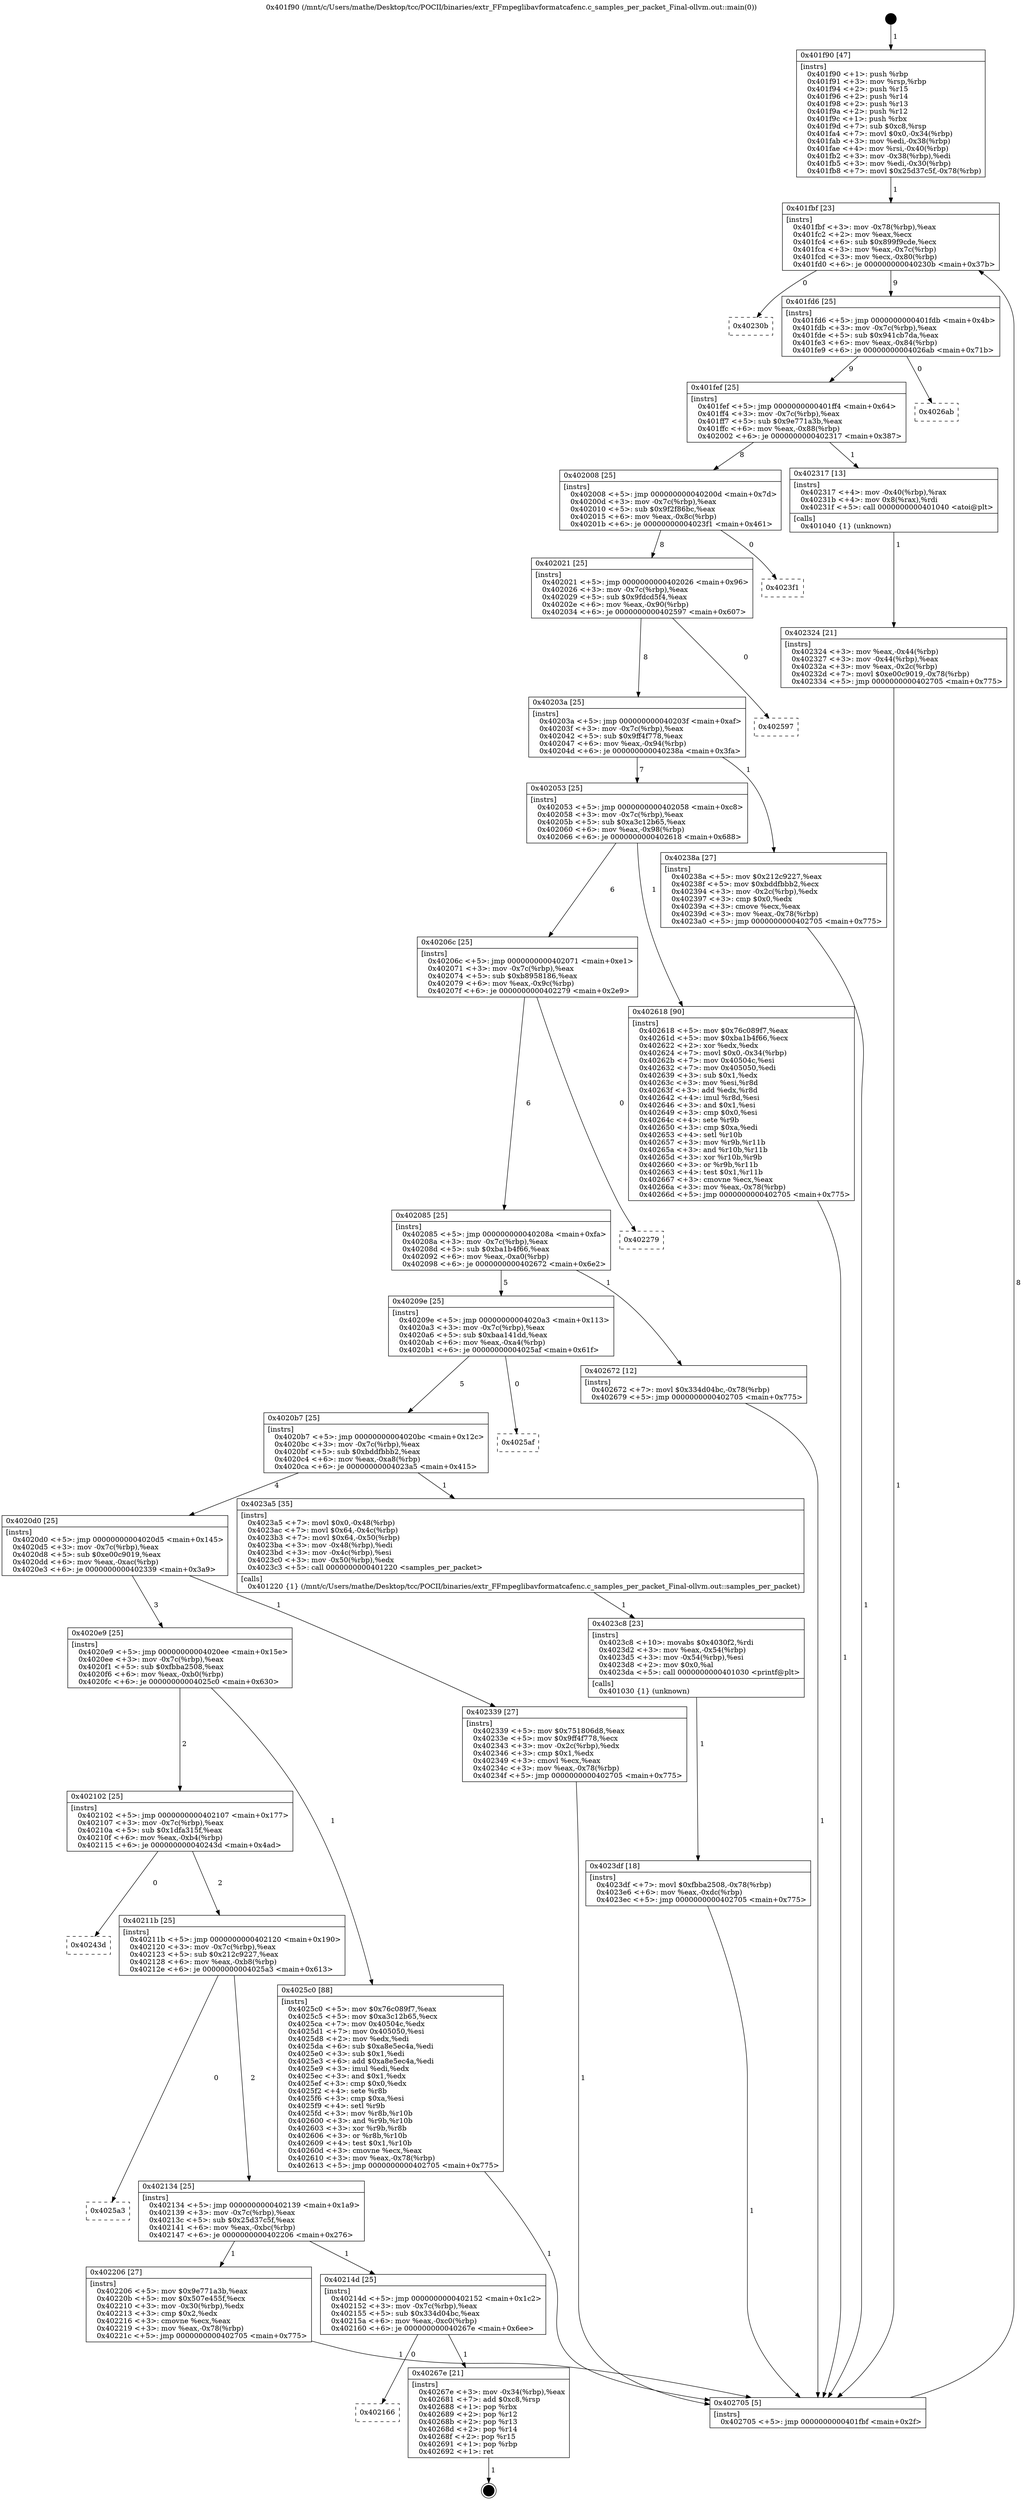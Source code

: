 digraph "0x401f90" {
  label = "0x401f90 (/mnt/c/Users/mathe/Desktop/tcc/POCII/binaries/extr_FFmpeglibavformatcafenc.c_samples_per_packet_Final-ollvm.out::main(0))"
  labelloc = "t"
  node[shape=record]

  Entry [label="",width=0.3,height=0.3,shape=circle,fillcolor=black,style=filled]
  "0x401fbf" [label="{
     0x401fbf [23]\l
     | [instrs]\l
     &nbsp;&nbsp;0x401fbf \<+3\>: mov -0x78(%rbp),%eax\l
     &nbsp;&nbsp;0x401fc2 \<+2\>: mov %eax,%ecx\l
     &nbsp;&nbsp;0x401fc4 \<+6\>: sub $0x899f9cde,%ecx\l
     &nbsp;&nbsp;0x401fca \<+3\>: mov %eax,-0x7c(%rbp)\l
     &nbsp;&nbsp;0x401fcd \<+3\>: mov %ecx,-0x80(%rbp)\l
     &nbsp;&nbsp;0x401fd0 \<+6\>: je 000000000040230b \<main+0x37b\>\l
  }"]
  "0x40230b" [label="{
     0x40230b\l
  }", style=dashed]
  "0x401fd6" [label="{
     0x401fd6 [25]\l
     | [instrs]\l
     &nbsp;&nbsp;0x401fd6 \<+5\>: jmp 0000000000401fdb \<main+0x4b\>\l
     &nbsp;&nbsp;0x401fdb \<+3\>: mov -0x7c(%rbp),%eax\l
     &nbsp;&nbsp;0x401fde \<+5\>: sub $0x941cb7da,%eax\l
     &nbsp;&nbsp;0x401fe3 \<+6\>: mov %eax,-0x84(%rbp)\l
     &nbsp;&nbsp;0x401fe9 \<+6\>: je 00000000004026ab \<main+0x71b\>\l
  }"]
  Exit [label="",width=0.3,height=0.3,shape=circle,fillcolor=black,style=filled,peripheries=2]
  "0x4026ab" [label="{
     0x4026ab\l
  }", style=dashed]
  "0x401fef" [label="{
     0x401fef [25]\l
     | [instrs]\l
     &nbsp;&nbsp;0x401fef \<+5\>: jmp 0000000000401ff4 \<main+0x64\>\l
     &nbsp;&nbsp;0x401ff4 \<+3\>: mov -0x7c(%rbp),%eax\l
     &nbsp;&nbsp;0x401ff7 \<+5\>: sub $0x9e771a3b,%eax\l
     &nbsp;&nbsp;0x401ffc \<+6\>: mov %eax,-0x88(%rbp)\l
     &nbsp;&nbsp;0x402002 \<+6\>: je 0000000000402317 \<main+0x387\>\l
  }"]
  "0x402166" [label="{
     0x402166\l
  }", style=dashed]
  "0x402317" [label="{
     0x402317 [13]\l
     | [instrs]\l
     &nbsp;&nbsp;0x402317 \<+4\>: mov -0x40(%rbp),%rax\l
     &nbsp;&nbsp;0x40231b \<+4\>: mov 0x8(%rax),%rdi\l
     &nbsp;&nbsp;0x40231f \<+5\>: call 0000000000401040 \<atoi@plt\>\l
     | [calls]\l
     &nbsp;&nbsp;0x401040 \{1\} (unknown)\l
  }"]
  "0x402008" [label="{
     0x402008 [25]\l
     | [instrs]\l
     &nbsp;&nbsp;0x402008 \<+5\>: jmp 000000000040200d \<main+0x7d\>\l
     &nbsp;&nbsp;0x40200d \<+3\>: mov -0x7c(%rbp),%eax\l
     &nbsp;&nbsp;0x402010 \<+5\>: sub $0x9f2f86bc,%eax\l
     &nbsp;&nbsp;0x402015 \<+6\>: mov %eax,-0x8c(%rbp)\l
     &nbsp;&nbsp;0x40201b \<+6\>: je 00000000004023f1 \<main+0x461\>\l
  }"]
  "0x40267e" [label="{
     0x40267e [21]\l
     | [instrs]\l
     &nbsp;&nbsp;0x40267e \<+3\>: mov -0x34(%rbp),%eax\l
     &nbsp;&nbsp;0x402681 \<+7\>: add $0xc8,%rsp\l
     &nbsp;&nbsp;0x402688 \<+1\>: pop %rbx\l
     &nbsp;&nbsp;0x402689 \<+2\>: pop %r12\l
     &nbsp;&nbsp;0x40268b \<+2\>: pop %r13\l
     &nbsp;&nbsp;0x40268d \<+2\>: pop %r14\l
     &nbsp;&nbsp;0x40268f \<+2\>: pop %r15\l
     &nbsp;&nbsp;0x402691 \<+1\>: pop %rbp\l
     &nbsp;&nbsp;0x402692 \<+1\>: ret\l
  }"]
  "0x4023f1" [label="{
     0x4023f1\l
  }", style=dashed]
  "0x402021" [label="{
     0x402021 [25]\l
     | [instrs]\l
     &nbsp;&nbsp;0x402021 \<+5\>: jmp 0000000000402026 \<main+0x96\>\l
     &nbsp;&nbsp;0x402026 \<+3\>: mov -0x7c(%rbp),%eax\l
     &nbsp;&nbsp;0x402029 \<+5\>: sub $0x9fdcd5f4,%eax\l
     &nbsp;&nbsp;0x40202e \<+6\>: mov %eax,-0x90(%rbp)\l
     &nbsp;&nbsp;0x402034 \<+6\>: je 0000000000402597 \<main+0x607\>\l
  }"]
  "0x4023df" [label="{
     0x4023df [18]\l
     | [instrs]\l
     &nbsp;&nbsp;0x4023df \<+7\>: movl $0xfbba2508,-0x78(%rbp)\l
     &nbsp;&nbsp;0x4023e6 \<+6\>: mov %eax,-0xdc(%rbp)\l
     &nbsp;&nbsp;0x4023ec \<+5\>: jmp 0000000000402705 \<main+0x775\>\l
  }"]
  "0x402597" [label="{
     0x402597\l
  }", style=dashed]
  "0x40203a" [label="{
     0x40203a [25]\l
     | [instrs]\l
     &nbsp;&nbsp;0x40203a \<+5\>: jmp 000000000040203f \<main+0xaf\>\l
     &nbsp;&nbsp;0x40203f \<+3\>: mov -0x7c(%rbp),%eax\l
     &nbsp;&nbsp;0x402042 \<+5\>: sub $0x9ff4f778,%eax\l
     &nbsp;&nbsp;0x402047 \<+6\>: mov %eax,-0x94(%rbp)\l
     &nbsp;&nbsp;0x40204d \<+6\>: je 000000000040238a \<main+0x3fa\>\l
  }"]
  "0x4023c8" [label="{
     0x4023c8 [23]\l
     | [instrs]\l
     &nbsp;&nbsp;0x4023c8 \<+10\>: movabs $0x4030f2,%rdi\l
     &nbsp;&nbsp;0x4023d2 \<+3\>: mov %eax,-0x54(%rbp)\l
     &nbsp;&nbsp;0x4023d5 \<+3\>: mov -0x54(%rbp),%esi\l
     &nbsp;&nbsp;0x4023d8 \<+2\>: mov $0x0,%al\l
     &nbsp;&nbsp;0x4023da \<+5\>: call 0000000000401030 \<printf@plt\>\l
     | [calls]\l
     &nbsp;&nbsp;0x401030 \{1\} (unknown)\l
  }"]
  "0x40238a" [label="{
     0x40238a [27]\l
     | [instrs]\l
     &nbsp;&nbsp;0x40238a \<+5\>: mov $0x212c9227,%eax\l
     &nbsp;&nbsp;0x40238f \<+5\>: mov $0xbddfbbb2,%ecx\l
     &nbsp;&nbsp;0x402394 \<+3\>: mov -0x2c(%rbp),%edx\l
     &nbsp;&nbsp;0x402397 \<+3\>: cmp $0x0,%edx\l
     &nbsp;&nbsp;0x40239a \<+3\>: cmove %ecx,%eax\l
     &nbsp;&nbsp;0x40239d \<+3\>: mov %eax,-0x78(%rbp)\l
     &nbsp;&nbsp;0x4023a0 \<+5\>: jmp 0000000000402705 \<main+0x775\>\l
  }"]
  "0x402053" [label="{
     0x402053 [25]\l
     | [instrs]\l
     &nbsp;&nbsp;0x402053 \<+5\>: jmp 0000000000402058 \<main+0xc8\>\l
     &nbsp;&nbsp;0x402058 \<+3\>: mov -0x7c(%rbp),%eax\l
     &nbsp;&nbsp;0x40205b \<+5\>: sub $0xa3c12b65,%eax\l
     &nbsp;&nbsp;0x402060 \<+6\>: mov %eax,-0x98(%rbp)\l
     &nbsp;&nbsp;0x402066 \<+6\>: je 0000000000402618 \<main+0x688\>\l
  }"]
  "0x402324" [label="{
     0x402324 [21]\l
     | [instrs]\l
     &nbsp;&nbsp;0x402324 \<+3\>: mov %eax,-0x44(%rbp)\l
     &nbsp;&nbsp;0x402327 \<+3\>: mov -0x44(%rbp),%eax\l
     &nbsp;&nbsp;0x40232a \<+3\>: mov %eax,-0x2c(%rbp)\l
     &nbsp;&nbsp;0x40232d \<+7\>: movl $0xe00c9019,-0x78(%rbp)\l
     &nbsp;&nbsp;0x402334 \<+5\>: jmp 0000000000402705 \<main+0x775\>\l
  }"]
  "0x402618" [label="{
     0x402618 [90]\l
     | [instrs]\l
     &nbsp;&nbsp;0x402618 \<+5\>: mov $0x76c089f7,%eax\l
     &nbsp;&nbsp;0x40261d \<+5\>: mov $0xba1b4f66,%ecx\l
     &nbsp;&nbsp;0x402622 \<+2\>: xor %edx,%edx\l
     &nbsp;&nbsp;0x402624 \<+7\>: movl $0x0,-0x34(%rbp)\l
     &nbsp;&nbsp;0x40262b \<+7\>: mov 0x40504c,%esi\l
     &nbsp;&nbsp;0x402632 \<+7\>: mov 0x405050,%edi\l
     &nbsp;&nbsp;0x402639 \<+3\>: sub $0x1,%edx\l
     &nbsp;&nbsp;0x40263c \<+3\>: mov %esi,%r8d\l
     &nbsp;&nbsp;0x40263f \<+3\>: add %edx,%r8d\l
     &nbsp;&nbsp;0x402642 \<+4\>: imul %r8d,%esi\l
     &nbsp;&nbsp;0x402646 \<+3\>: and $0x1,%esi\l
     &nbsp;&nbsp;0x402649 \<+3\>: cmp $0x0,%esi\l
     &nbsp;&nbsp;0x40264c \<+4\>: sete %r9b\l
     &nbsp;&nbsp;0x402650 \<+3\>: cmp $0xa,%edi\l
     &nbsp;&nbsp;0x402653 \<+4\>: setl %r10b\l
     &nbsp;&nbsp;0x402657 \<+3\>: mov %r9b,%r11b\l
     &nbsp;&nbsp;0x40265a \<+3\>: and %r10b,%r11b\l
     &nbsp;&nbsp;0x40265d \<+3\>: xor %r10b,%r9b\l
     &nbsp;&nbsp;0x402660 \<+3\>: or %r9b,%r11b\l
     &nbsp;&nbsp;0x402663 \<+4\>: test $0x1,%r11b\l
     &nbsp;&nbsp;0x402667 \<+3\>: cmovne %ecx,%eax\l
     &nbsp;&nbsp;0x40266a \<+3\>: mov %eax,-0x78(%rbp)\l
     &nbsp;&nbsp;0x40266d \<+5\>: jmp 0000000000402705 \<main+0x775\>\l
  }"]
  "0x40206c" [label="{
     0x40206c [25]\l
     | [instrs]\l
     &nbsp;&nbsp;0x40206c \<+5\>: jmp 0000000000402071 \<main+0xe1\>\l
     &nbsp;&nbsp;0x402071 \<+3\>: mov -0x7c(%rbp),%eax\l
     &nbsp;&nbsp;0x402074 \<+5\>: sub $0xb8958186,%eax\l
     &nbsp;&nbsp;0x402079 \<+6\>: mov %eax,-0x9c(%rbp)\l
     &nbsp;&nbsp;0x40207f \<+6\>: je 0000000000402279 \<main+0x2e9\>\l
  }"]
  "0x401f90" [label="{
     0x401f90 [47]\l
     | [instrs]\l
     &nbsp;&nbsp;0x401f90 \<+1\>: push %rbp\l
     &nbsp;&nbsp;0x401f91 \<+3\>: mov %rsp,%rbp\l
     &nbsp;&nbsp;0x401f94 \<+2\>: push %r15\l
     &nbsp;&nbsp;0x401f96 \<+2\>: push %r14\l
     &nbsp;&nbsp;0x401f98 \<+2\>: push %r13\l
     &nbsp;&nbsp;0x401f9a \<+2\>: push %r12\l
     &nbsp;&nbsp;0x401f9c \<+1\>: push %rbx\l
     &nbsp;&nbsp;0x401f9d \<+7\>: sub $0xc8,%rsp\l
     &nbsp;&nbsp;0x401fa4 \<+7\>: movl $0x0,-0x34(%rbp)\l
     &nbsp;&nbsp;0x401fab \<+3\>: mov %edi,-0x38(%rbp)\l
     &nbsp;&nbsp;0x401fae \<+4\>: mov %rsi,-0x40(%rbp)\l
     &nbsp;&nbsp;0x401fb2 \<+3\>: mov -0x38(%rbp),%edi\l
     &nbsp;&nbsp;0x401fb5 \<+3\>: mov %edi,-0x30(%rbp)\l
     &nbsp;&nbsp;0x401fb8 \<+7\>: movl $0x25d37c5f,-0x78(%rbp)\l
  }"]
  "0x402279" [label="{
     0x402279\l
  }", style=dashed]
  "0x402085" [label="{
     0x402085 [25]\l
     | [instrs]\l
     &nbsp;&nbsp;0x402085 \<+5\>: jmp 000000000040208a \<main+0xfa\>\l
     &nbsp;&nbsp;0x40208a \<+3\>: mov -0x7c(%rbp),%eax\l
     &nbsp;&nbsp;0x40208d \<+5\>: sub $0xba1b4f66,%eax\l
     &nbsp;&nbsp;0x402092 \<+6\>: mov %eax,-0xa0(%rbp)\l
     &nbsp;&nbsp;0x402098 \<+6\>: je 0000000000402672 \<main+0x6e2\>\l
  }"]
  "0x402705" [label="{
     0x402705 [5]\l
     | [instrs]\l
     &nbsp;&nbsp;0x402705 \<+5\>: jmp 0000000000401fbf \<main+0x2f\>\l
  }"]
  "0x402672" [label="{
     0x402672 [12]\l
     | [instrs]\l
     &nbsp;&nbsp;0x402672 \<+7\>: movl $0x334d04bc,-0x78(%rbp)\l
     &nbsp;&nbsp;0x402679 \<+5\>: jmp 0000000000402705 \<main+0x775\>\l
  }"]
  "0x40209e" [label="{
     0x40209e [25]\l
     | [instrs]\l
     &nbsp;&nbsp;0x40209e \<+5\>: jmp 00000000004020a3 \<main+0x113\>\l
     &nbsp;&nbsp;0x4020a3 \<+3\>: mov -0x7c(%rbp),%eax\l
     &nbsp;&nbsp;0x4020a6 \<+5\>: sub $0xbaa141dd,%eax\l
     &nbsp;&nbsp;0x4020ab \<+6\>: mov %eax,-0xa4(%rbp)\l
     &nbsp;&nbsp;0x4020b1 \<+6\>: je 00000000004025af \<main+0x61f\>\l
  }"]
  "0x40214d" [label="{
     0x40214d [25]\l
     | [instrs]\l
     &nbsp;&nbsp;0x40214d \<+5\>: jmp 0000000000402152 \<main+0x1c2\>\l
     &nbsp;&nbsp;0x402152 \<+3\>: mov -0x7c(%rbp),%eax\l
     &nbsp;&nbsp;0x402155 \<+5\>: sub $0x334d04bc,%eax\l
     &nbsp;&nbsp;0x40215a \<+6\>: mov %eax,-0xc0(%rbp)\l
     &nbsp;&nbsp;0x402160 \<+6\>: je 000000000040267e \<main+0x6ee\>\l
  }"]
  "0x4025af" [label="{
     0x4025af\l
  }", style=dashed]
  "0x4020b7" [label="{
     0x4020b7 [25]\l
     | [instrs]\l
     &nbsp;&nbsp;0x4020b7 \<+5\>: jmp 00000000004020bc \<main+0x12c\>\l
     &nbsp;&nbsp;0x4020bc \<+3\>: mov -0x7c(%rbp),%eax\l
     &nbsp;&nbsp;0x4020bf \<+5\>: sub $0xbddfbbb2,%eax\l
     &nbsp;&nbsp;0x4020c4 \<+6\>: mov %eax,-0xa8(%rbp)\l
     &nbsp;&nbsp;0x4020ca \<+6\>: je 00000000004023a5 \<main+0x415\>\l
  }"]
  "0x402206" [label="{
     0x402206 [27]\l
     | [instrs]\l
     &nbsp;&nbsp;0x402206 \<+5\>: mov $0x9e771a3b,%eax\l
     &nbsp;&nbsp;0x40220b \<+5\>: mov $0x507e455f,%ecx\l
     &nbsp;&nbsp;0x402210 \<+3\>: mov -0x30(%rbp),%edx\l
     &nbsp;&nbsp;0x402213 \<+3\>: cmp $0x2,%edx\l
     &nbsp;&nbsp;0x402216 \<+3\>: cmovne %ecx,%eax\l
     &nbsp;&nbsp;0x402219 \<+3\>: mov %eax,-0x78(%rbp)\l
     &nbsp;&nbsp;0x40221c \<+5\>: jmp 0000000000402705 \<main+0x775\>\l
  }"]
  "0x4023a5" [label="{
     0x4023a5 [35]\l
     | [instrs]\l
     &nbsp;&nbsp;0x4023a5 \<+7\>: movl $0x0,-0x48(%rbp)\l
     &nbsp;&nbsp;0x4023ac \<+7\>: movl $0x64,-0x4c(%rbp)\l
     &nbsp;&nbsp;0x4023b3 \<+7\>: movl $0x64,-0x50(%rbp)\l
     &nbsp;&nbsp;0x4023ba \<+3\>: mov -0x48(%rbp),%edi\l
     &nbsp;&nbsp;0x4023bd \<+3\>: mov -0x4c(%rbp),%esi\l
     &nbsp;&nbsp;0x4023c0 \<+3\>: mov -0x50(%rbp),%edx\l
     &nbsp;&nbsp;0x4023c3 \<+5\>: call 0000000000401220 \<samples_per_packet\>\l
     | [calls]\l
     &nbsp;&nbsp;0x401220 \{1\} (/mnt/c/Users/mathe/Desktop/tcc/POCII/binaries/extr_FFmpeglibavformatcafenc.c_samples_per_packet_Final-ollvm.out::samples_per_packet)\l
  }"]
  "0x4020d0" [label="{
     0x4020d0 [25]\l
     | [instrs]\l
     &nbsp;&nbsp;0x4020d0 \<+5\>: jmp 00000000004020d5 \<main+0x145\>\l
     &nbsp;&nbsp;0x4020d5 \<+3\>: mov -0x7c(%rbp),%eax\l
     &nbsp;&nbsp;0x4020d8 \<+5\>: sub $0xe00c9019,%eax\l
     &nbsp;&nbsp;0x4020dd \<+6\>: mov %eax,-0xac(%rbp)\l
     &nbsp;&nbsp;0x4020e3 \<+6\>: je 0000000000402339 \<main+0x3a9\>\l
  }"]
  "0x402134" [label="{
     0x402134 [25]\l
     | [instrs]\l
     &nbsp;&nbsp;0x402134 \<+5\>: jmp 0000000000402139 \<main+0x1a9\>\l
     &nbsp;&nbsp;0x402139 \<+3\>: mov -0x7c(%rbp),%eax\l
     &nbsp;&nbsp;0x40213c \<+5\>: sub $0x25d37c5f,%eax\l
     &nbsp;&nbsp;0x402141 \<+6\>: mov %eax,-0xbc(%rbp)\l
     &nbsp;&nbsp;0x402147 \<+6\>: je 0000000000402206 \<main+0x276\>\l
  }"]
  "0x402339" [label="{
     0x402339 [27]\l
     | [instrs]\l
     &nbsp;&nbsp;0x402339 \<+5\>: mov $0x751806d8,%eax\l
     &nbsp;&nbsp;0x40233e \<+5\>: mov $0x9ff4f778,%ecx\l
     &nbsp;&nbsp;0x402343 \<+3\>: mov -0x2c(%rbp),%edx\l
     &nbsp;&nbsp;0x402346 \<+3\>: cmp $0x1,%edx\l
     &nbsp;&nbsp;0x402349 \<+3\>: cmovl %ecx,%eax\l
     &nbsp;&nbsp;0x40234c \<+3\>: mov %eax,-0x78(%rbp)\l
     &nbsp;&nbsp;0x40234f \<+5\>: jmp 0000000000402705 \<main+0x775\>\l
  }"]
  "0x4020e9" [label="{
     0x4020e9 [25]\l
     | [instrs]\l
     &nbsp;&nbsp;0x4020e9 \<+5\>: jmp 00000000004020ee \<main+0x15e\>\l
     &nbsp;&nbsp;0x4020ee \<+3\>: mov -0x7c(%rbp),%eax\l
     &nbsp;&nbsp;0x4020f1 \<+5\>: sub $0xfbba2508,%eax\l
     &nbsp;&nbsp;0x4020f6 \<+6\>: mov %eax,-0xb0(%rbp)\l
     &nbsp;&nbsp;0x4020fc \<+6\>: je 00000000004025c0 \<main+0x630\>\l
  }"]
  "0x4025a3" [label="{
     0x4025a3\l
  }", style=dashed]
  "0x4025c0" [label="{
     0x4025c0 [88]\l
     | [instrs]\l
     &nbsp;&nbsp;0x4025c0 \<+5\>: mov $0x76c089f7,%eax\l
     &nbsp;&nbsp;0x4025c5 \<+5\>: mov $0xa3c12b65,%ecx\l
     &nbsp;&nbsp;0x4025ca \<+7\>: mov 0x40504c,%edx\l
     &nbsp;&nbsp;0x4025d1 \<+7\>: mov 0x405050,%esi\l
     &nbsp;&nbsp;0x4025d8 \<+2\>: mov %edx,%edi\l
     &nbsp;&nbsp;0x4025da \<+6\>: sub $0xa8e5ec4a,%edi\l
     &nbsp;&nbsp;0x4025e0 \<+3\>: sub $0x1,%edi\l
     &nbsp;&nbsp;0x4025e3 \<+6\>: add $0xa8e5ec4a,%edi\l
     &nbsp;&nbsp;0x4025e9 \<+3\>: imul %edi,%edx\l
     &nbsp;&nbsp;0x4025ec \<+3\>: and $0x1,%edx\l
     &nbsp;&nbsp;0x4025ef \<+3\>: cmp $0x0,%edx\l
     &nbsp;&nbsp;0x4025f2 \<+4\>: sete %r8b\l
     &nbsp;&nbsp;0x4025f6 \<+3\>: cmp $0xa,%esi\l
     &nbsp;&nbsp;0x4025f9 \<+4\>: setl %r9b\l
     &nbsp;&nbsp;0x4025fd \<+3\>: mov %r8b,%r10b\l
     &nbsp;&nbsp;0x402600 \<+3\>: and %r9b,%r10b\l
     &nbsp;&nbsp;0x402603 \<+3\>: xor %r9b,%r8b\l
     &nbsp;&nbsp;0x402606 \<+3\>: or %r8b,%r10b\l
     &nbsp;&nbsp;0x402609 \<+4\>: test $0x1,%r10b\l
     &nbsp;&nbsp;0x40260d \<+3\>: cmovne %ecx,%eax\l
     &nbsp;&nbsp;0x402610 \<+3\>: mov %eax,-0x78(%rbp)\l
     &nbsp;&nbsp;0x402613 \<+5\>: jmp 0000000000402705 \<main+0x775\>\l
  }"]
  "0x402102" [label="{
     0x402102 [25]\l
     | [instrs]\l
     &nbsp;&nbsp;0x402102 \<+5\>: jmp 0000000000402107 \<main+0x177\>\l
     &nbsp;&nbsp;0x402107 \<+3\>: mov -0x7c(%rbp),%eax\l
     &nbsp;&nbsp;0x40210a \<+5\>: sub $0x1dfa315f,%eax\l
     &nbsp;&nbsp;0x40210f \<+6\>: mov %eax,-0xb4(%rbp)\l
     &nbsp;&nbsp;0x402115 \<+6\>: je 000000000040243d \<main+0x4ad\>\l
  }"]
  "0x40211b" [label="{
     0x40211b [25]\l
     | [instrs]\l
     &nbsp;&nbsp;0x40211b \<+5\>: jmp 0000000000402120 \<main+0x190\>\l
     &nbsp;&nbsp;0x402120 \<+3\>: mov -0x7c(%rbp),%eax\l
     &nbsp;&nbsp;0x402123 \<+5\>: sub $0x212c9227,%eax\l
     &nbsp;&nbsp;0x402128 \<+6\>: mov %eax,-0xb8(%rbp)\l
     &nbsp;&nbsp;0x40212e \<+6\>: je 00000000004025a3 \<main+0x613\>\l
  }"]
  "0x40243d" [label="{
     0x40243d\l
  }", style=dashed]
  Entry -> "0x401f90" [label=" 1"]
  "0x401fbf" -> "0x40230b" [label=" 0"]
  "0x401fbf" -> "0x401fd6" [label=" 9"]
  "0x40267e" -> Exit [label=" 1"]
  "0x401fd6" -> "0x4026ab" [label=" 0"]
  "0x401fd6" -> "0x401fef" [label=" 9"]
  "0x40214d" -> "0x402166" [label=" 0"]
  "0x401fef" -> "0x402317" [label=" 1"]
  "0x401fef" -> "0x402008" [label=" 8"]
  "0x40214d" -> "0x40267e" [label=" 1"]
  "0x402008" -> "0x4023f1" [label=" 0"]
  "0x402008" -> "0x402021" [label=" 8"]
  "0x402672" -> "0x402705" [label=" 1"]
  "0x402021" -> "0x402597" [label=" 0"]
  "0x402021" -> "0x40203a" [label=" 8"]
  "0x402618" -> "0x402705" [label=" 1"]
  "0x40203a" -> "0x40238a" [label=" 1"]
  "0x40203a" -> "0x402053" [label=" 7"]
  "0x4025c0" -> "0x402705" [label=" 1"]
  "0x402053" -> "0x402618" [label=" 1"]
  "0x402053" -> "0x40206c" [label=" 6"]
  "0x4023df" -> "0x402705" [label=" 1"]
  "0x40206c" -> "0x402279" [label=" 0"]
  "0x40206c" -> "0x402085" [label=" 6"]
  "0x4023c8" -> "0x4023df" [label=" 1"]
  "0x402085" -> "0x402672" [label=" 1"]
  "0x402085" -> "0x40209e" [label=" 5"]
  "0x4023a5" -> "0x4023c8" [label=" 1"]
  "0x40209e" -> "0x4025af" [label=" 0"]
  "0x40209e" -> "0x4020b7" [label=" 5"]
  "0x40238a" -> "0x402705" [label=" 1"]
  "0x4020b7" -> "0x4023a5" [label=" 1"]
  "0x4020b7" -> "0x4020d0" [label=" 4"]
  "0x402339" -> "0x402705" [label=" 1"]
  "0x4020d0" -> "0x402339" [label=" 1"]
  "0x4020d0" -> "0x4020e9" [label=" 3"]
  "0x402317" -> "0x402324" [label=" 1"]
  "0x4020e9" -> "0x4025c0" [label=" 1"]
  "0x4020e9" -> "0x402102" [label=" 2"]
  "0x402705" -> "0x401fbf" [label=" 8"]
  "0x402102" -> "0x40243d" [label=" 0"]
  "0x402102" -> "0x40211b" [label=" 2"]
  "0x401f90" -> "0x401fbf" [label=" 1"]
  "0x40211b" -> "0x4025a3" [label=" 0"]
  "0x40211b" -> "0x402134" [label=" 2"]
  "0x402324" -> "0x402705" [label=" 1"]
  "0x402134" -> "0x402206" [label=" 1"]
  "0x402134" -> "0x40214d" [label=" 1"]
  "0x402206" -> "0x402705" [label=" 1"]
}
